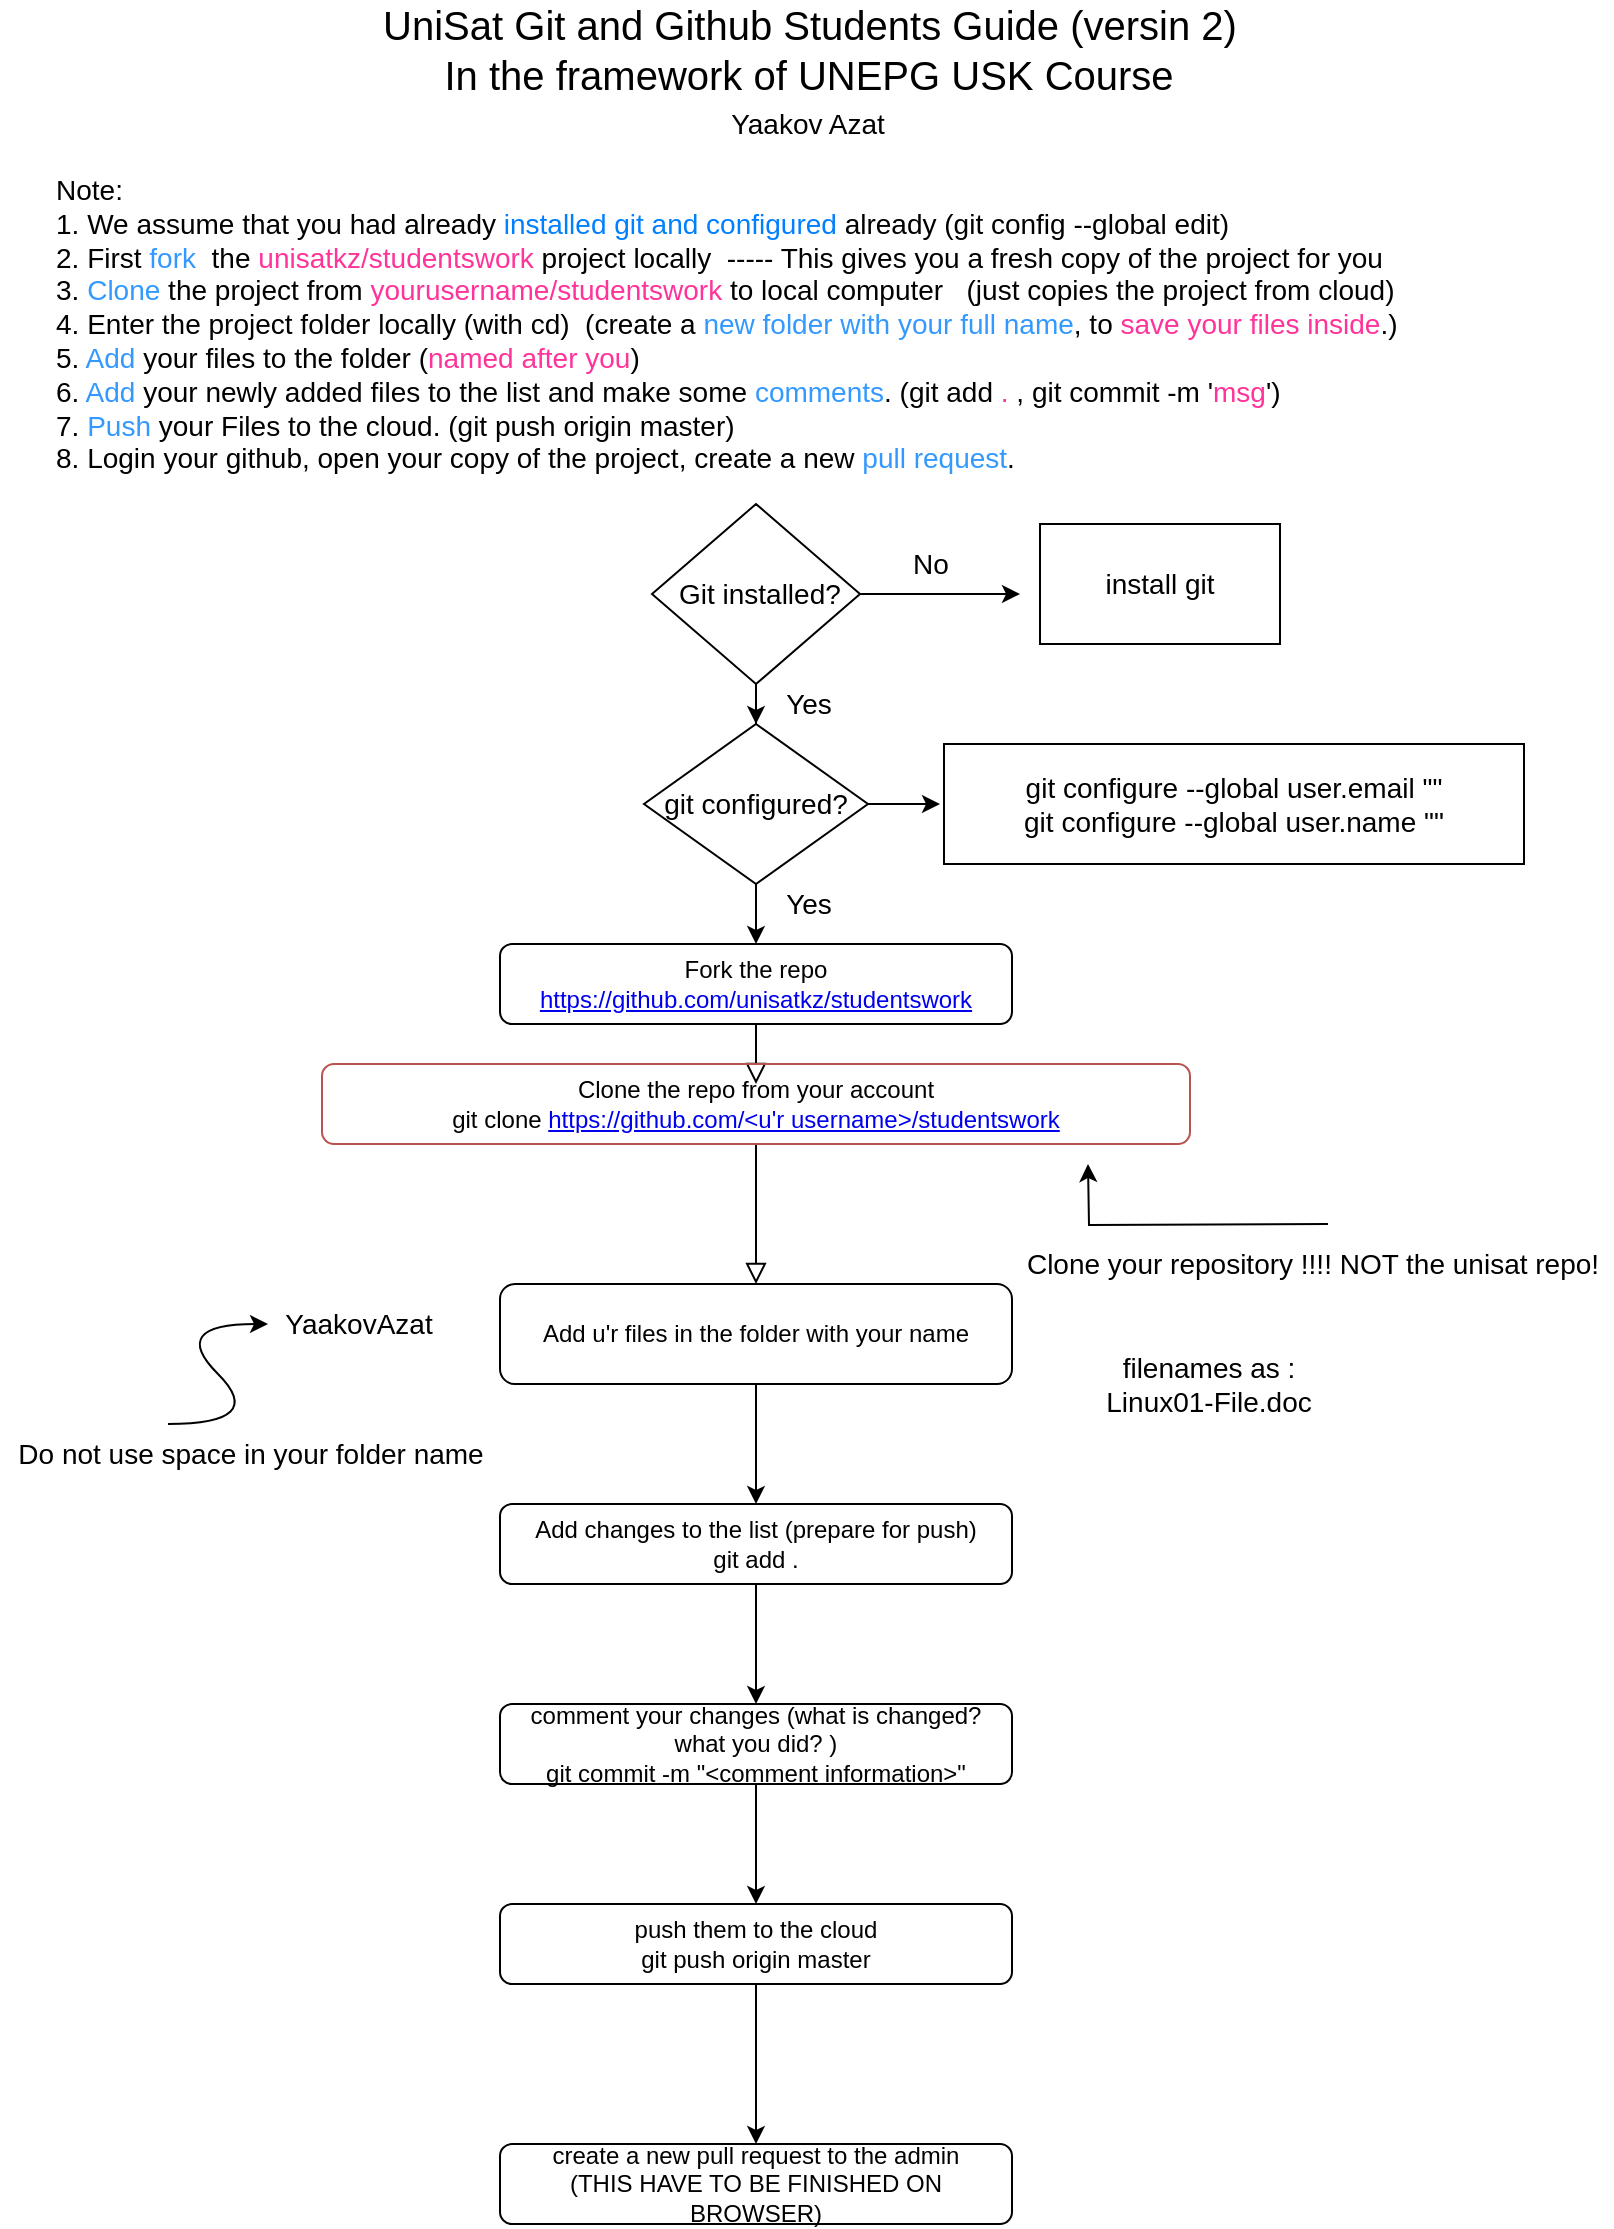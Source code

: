 <mxfile version="12.9.13" type="device"><diagram id="C5RBs43oDa-KdzZeNtuy" name="Page-1"><mxGraphModel dx="1422" dy="816" grid="1" gridSize="10" guides="1" tooltips="1" connect="1" arrows="1" fold="1" page="1" pageScale="1" pageWidth="827" pageHeight="1169" math="0" shadow="0"><root><mxCell id="WIyWlLk6GJQsqaUBKTNV-0"/><mxCell id="WIyWlLk6GJQsqaUBKTNV-1" parent="WIyWlLk6GJQsqaUBKTNV-0"/><mxCell id="WIyWlLk6GJQsqaUBKTNV-2" value="" style="rounded=0;html=1;jettySize=auto;orthogonalLoop=1;fontSize=11;endArrow=block;endFill=0;endSize=8;strokeWidth=1;shadow=0;labelBackgroundColor=none;edgeStyle=orthogonalEdgeStyle;" parent="WIyWlLk6GJQsqaUBKTNV-1" source="WIyWlLk6GJQsqaUBKTNV-3" edge="1"><mxGeometry relative="1" as="geometry"><mxPoint x="388" y="570" as="targetPoint"/></mxGeometry></mxCell><mxCell id="WIyWlLk6GJQsqaUBKTNV-3" value="Fork the repo&lt;br&gt;&lt;a href=&quot;https://github.com/unisatkz/studentswork&quot;&gt;https://github.com/unisatkz/studentswork&lt;/a&gt;" style="rounded=1;whiteSpace=wrap;html=1;fontSize=12;glass=0;strokeWidth=1;shadow=0;" parent="WIyWlLk6GJQsqaUBKTNV-1" vertex="1"><mxGeometry x="260" y="500" width="256" height="40" as="geometry"/></mxCell><mxCell id="CKQc9jrCm0VaJUHmLv2E-0" value="UniSat Git and Github Students Guide (versin 2)" style="text;html=1;strokeColor=none;fillColor=none;align=center;verticalAlign=middle;whiteSpace=wrap;rounded=0;fontSize=20;" vertex="1" parent="WIyWlLk6GJQsqaUBKTNV-1"><mxGeometry x="90" y="30" width="650" height="20" as="geometry"/></mxCell><mxCell id="CKQc9jrCm0VaJUHmLv2E-1" value="In the framework of UNEPG USK Course" style="text;html=1;align=center;verticalAlign=middle;resizable=0;points=[];autosize=1;fontSize=20;" vertex="1" parent="WIyWlLk6GJQsqaUBKTNV-1"><mxGeometry x="224" y="50" width="380" height="30" as="geometry"/></mxCell><mxCell id="CKQc9jrCm0VaJUHmLv2E-3" value="Yaakov Azat" style="text;html=1;strokeColor=none;fillColor=none;align=center;verticalAlign=middle;whiteSpace=wrap;rounded=0;fontSize=14;" vertex="1" parent="WIyWlLk6GJQsqaUBKTNV-1"><mxGeometry x="346" y="80" width="136" height="20" as="geometry"/></mxCell><mxCell id="CKQc9jrCm0VaJUHmLv2E-4" value="Note:&lt;br&gt;1. We assume that you had already &lt;font color=&quot;#007fff&quot;&gt;installed git and configured&lt;/font&gt; already (git config --global edit)&lt;br&gt;2. First &lt;font color=&quot;#3399ff&quot;&gt;fork&lt;/font&gt;&amp;nbsp; the &lt;font color=&quot;#ff3399&quot;&gt;unisatkz/studentswork&lt;/font&gt; project locally&amp;nbsp; ----- This gives you a fresh copy of the project for you&amp;nbsp;&lt;br&gt;3. &lt;font color=&quot;#3399ff&quot;&gt;Clone&lt;/font&gt; the project from &lt;font color=&quot;#ff3399&quot;&gt;yourusername/studentswork&lt;/font&gt; to local computer&amp;nbsp; &amp;nbsp;(just copies the project from cloud)&lt;br&gt;4. Enter the project folder locally (with cd)&amp;nbsp; (create a &lt;font color=&quot;#3399ff&quot;&gt;new folder with your full name&lt;/font&gt;, to&amp;nbsp;&lt;font color=&quot;#ff3399&quot;&gt;save your files inside&lt;/font&gt;.)&lt;br&gt;5. &lt;font color=&quot;#3399ff&quot;&gt;Add&lt;/font&gt; your files to the folder (&lt;font color=&quot;#ff3399&quot;&gt;named after you&lt;/font&gt;)&amp;nbsp;&lt;br&gt;6. &lt;font color=&quot;#3399ff&quot;&gt;Add&lt;/font&gt; your newly added files to the list and make some &lt;font color=&quot;#3399ff&quot;&gt;comments&lt;/font&gt;. (git add &lt;font color=&quot;#ff3399&quot;&gt;.&lt;/font&gt; , git commit -m '&lt;font color=&quot;#ff3399&quot;&gt;msg&lt;/font&gt;')&lt;br&gt;7. &lt;font color=&quot;#3399ff&quot;&gt;Push&lt;/font&gt; your Files to the cloud. (git push origin master)&lt;br&gt;8. Login your github, open your copy of the project, create a new &lt;font color=&quot;#3399ff&quot;&gt;pull request&lt;/font&gt;." style="text;html=1;align=left;verticalAlign=middle;resizable=0;points=[];autosize=1;fontSize=14;" vertex="1" parent="WIyWlLk6GJQsqaUBKTNV-1"><mxGeometry x="36" y="110" width="690" height="160" as="geometry"/></mxCell><mxCell id="CKQc9jrCm0VaJUHmLv2E-5" value="" style="rounded=0;html=1;jettySize=auto;orthogonalLoop=1;fontSize=11;endArrow=block;endFill=0;endSize=8;strokeWidth=1;shadow=0;labelBackgroundColor=none;edgeStyle=orthogonalEdgeStyle;entryX=0.5;entryY=0;entryDx=0;entryDy=0;" edge="1" source="CKQc9jrCm0VaJUHmLv2E-6" parent="WIyWlLk6GJQsqaUBKTNV-1" target="CKQc9jrCm0VaJUHmLv2E-10"><mxGeometry relative="1" as="geometry"><mxPoint x="388" y="650" as="targetPoint"/></mxGeometry></mxCell><mxCell id="CKQc9jrCm0VaJUHmLv2E-6" value="Clone the repo from your account&lt;br&gt;git clone&amp;nbsp;&lt;a href=&quot;https://github.com/unisatkz/studentswork&quot;&gt;https://github.com/&amp;lt;u'r username&amp;gt;/studentswork&lt;/a&gt;" style="rounded=1;whiteSpace=wrap;html=1;fontSize=12;glass=0;strokeWidth=1;shadow=0;fillColor=none;strokeColor=#b85450;" vertex="1" parent="WIyWlLk6GJQsqaUBKTNV-1"><mxGeometry x="171" y="560" width="434" height="40" as="geometry"/></mxCell><mxCell id="CKQc9jrCm0VaJUHmLv2E-9" style="edgeStyle=orthogonalEdgeStyle;rounded=0;orthogonalLoop=1;jettySize=auto;html=1;fontSize=14;" edge="1" parent="WIyWlLk6GJQsqaUBKTNV-1"><mxGeometry relative="1" as="geometry"><mxPoint x="554" y="610" as="targetPoint"/><mxPoint x="674" y="640" as="sourcePoint"/></mxGeometry></mxCell><mxCell id="CKQc9jrCm0VaJUHmLv2E-7" value="Clone your repository !!!! NOT the unisat repo!" style="text;html=1;align=center;verticalAlign=middle;resizable=0;points=[];autosize=1;fontSize=14;" vertex="1" parent="WIyWlLk6GJQsqaUBKTNV-1"><mxGeometry x="516" y="650" width="300" height="20" as="geometry"/></mxCell><mxCell id="CKQc9jrCm0VaJUHmLv2E-15" style="edgeStyle=orthogonalEdgeStyle;rounded=0;orthogonalLoop=1;jettySize=auto;html=1;fontSize=14;entryX=0.5;entryY=0;entryDx=0;entryDy=0;" edge="1" parent="WIyWlLk6GJQsqaUBKTNV-1" source="CKQc9jrCm0VaJUHmLv2E-10" target="CKQc9jrCm0VaJUHmLv2E-14"><mxGeometry relative="1" as="geometry"><mxPoint x="388" y="750" as="targetPoint"/></mxGeometry></mxCell><mxCell id="CKQc9jrCm0VaJUHmLv2E-10" value="Add u'r files in the folder with your name" style="rounded=1;whiteSpace=wrap;html=1;fontSize=12;glass=0;strokeWidth=1;shadow=0;" vertex="1" parent="WIyWlLk6GJQsqaUBKTNV-1"><mxGeometry x="260" y="670" width="256" height="50" as="geometry"/></mxCell><mxCell id="CKQc9jrCm0VaJUHmLv2E-11" value="YaakovAzat" style="text;html=1;align=center;verticalAlign=middle;resizable=0;points=[];autosize=1;fontSize=14;" vertex="1" parent="WIyWlLk6GJQsqaUBKTNV-1"><mxGeometry x="144" y="680" width="90" height="20" as="geometry"/></mxCell><mxCell id="CKQc9jrCm0VaJUHmLv2E-12" value="" style="curved=1;endArrow=classic;html=1;fontSize=14;" edge="1" parent="WIyWlLk6GJQsqaUBKTNV-1"><mxGeometry width="50" height="50" relative="1" as="geometry"><mxPoint x="94" y="740" as="sourcePoint"/><mxPoint x="144" y="690" as="targetPoint"/><Array as="points"><mxPoint x="144" y="740"/><mxPoint x="94" y="690"/></Array></mxGeometry></mxCell><mxCell id="CKQc9jrCm0VaJUHmLv2E-13" value="Do not use space in your folder name" style="text;html=1;align=center;verticalAlign=middle;resizable=0;points=[];autosize=1;fontSize=14;" vertex="1" parent="WIyWlLk6GJQsqaUBKTNV-1"><mxGeometry x="10" y="745" width="250" height="20" as="geometry"/></mxCell><mxCell id="CKQc9jrCm0VaJUHmLv2E-18" value="" style="edgeStyle=orthogonalEdgeStyle;rounded=0;orthogonalLoop=1;jettySize=auto;html=1;fontSize=14;" edge="1" parent="WIyWlLk6GJQsqaUBKTNV-1" source="CKQc9jrCm0VaJUHmLv2E-14" target="CKQc9jrCm0VaJUHmLv2E-17"><mxGeometry relative="1" as="geometry"/></mxCell><mxCell id="CKQc9jrCm0VaJUHmLv2E-14" value="Add changes to the list (prepare for push)&lt;br&gt;git add ." style="rounded=1;whiteSpace=wrap;html=1;fontSize=12;glass=0;strokeWidth=1;shadow=0;" vertex="1" parent="WIyWlLk6GJQsqaUBKTNV-1"><mxGeometry x="260" y="780" width="256" height="40" as="geometry"/></mxCell><mxCell id="CKQc9jrCm0VaJUHmLv2E-16" value="filenames as :&lt;br&gt;Linux01-File.doc" style="text;html=1;align=center;verticalAlign=middle;resizable=0;points=[];autosize=1;fontSize=14;" vertex="1" parent="WIyWlLk6GJQsqaUBKTNV-1"><mxGeometry x="554" y="700" width="120" height="40" as="geometry"/></mxCell><mxCell id="CKQc9jrCm0VaJUHmLv2E-20" value="" style="edgeStyle=orthogonalEdgeStyle;rounded=0;orthogonalLoop=1;jettySize=auto;html=1;fontSize=14;" edge="1" parent="WIyWlLk6GJQsqaUBKTNV-1" source="CKQc9jrCm0VaJUHmLv2E-17" target="CKQc9jrCm0VaJUHmLv2E-19"><mxGeometry relative="1" as="geometry"/></mxCell><mxCell id="CKQc9jrCm0VaJUHmLv2E-17" value="comment your changes (what is changed? what you did? )&lt;br&gt;git commit -m &quot;&amp;lt;comment information&amp;gt;&quot;" style="rounded=1;whiteSpace=wrap;html=1;fontSize=12;glass=0;strokeWidth=1;shadow=0;" vertex="1" parent="WIyWlLk6GJQsqaUBKTNV-1"><mxGeometry x="260" y="880" width="256" height="40" as="geometry"/></mxCell><mxCell id="CKQc9jrCm0VaJUHmLv2E-22" value="" style="edgeStyle=orthogonalEdgeStyle;rounded=0;orthogonalLoop=1;jettySize=auto;html=1;fontSize=14;" edge="1" parent="WIyWlLk6GJQsqaUBKTNV-1" source="CKQc9jrCm0VaJUHmLv2E-19" target="CKQc9jrCm0VaJUHmLv2E-21"><mxGeometry relative="1" as="geometry"/></mxCell><mxCell id="CKQc9jrCm0VaJUHmLv2E-19" value="push them to the cloud&lt;br&gt;git push origin master" style="rounded=1;whiteSpace=wrap;html=1;fontSize=12;glass=0;strokeWidth=1;shadow=0;" vertex="1" parent="WIyWlLk6GJQsqaUBKTNV-1"><mxGeometry x="260" y="980" width="256" height="40" as="geometry"/></mxCell><mxCell id="CKQc9jrCm0VaJUHmLv2E-21" value="create a new pull request to the admin&lt;br&gt;(THIS HAVE TO BE FINISHED ON BROWSER)" style="rounded=1;whiteSpace=wrap;html=1;fontSize=12;glass=0;strokeWidth=1;shadow=0;" vertex="1" parent="WIyWlLk6GJQsqaUBKTNV-1"><mxGeometry x="260" y="1100" width="256" height="40" as="geometry"/></mxCell><mxCell id="CKQc9jrCm0VaJUHmLv2E-27" value="" style="edgeStyle=orthogonalEdgeStyle;rounded=0;orthogonalLoop=1;jettySize=auto;html=1;fontSize=14;" edge="1" parent="WIyWlLk6GJQsqaUBKTNV-1" source="CKQc9jrCm0VaJUHmLv2E-25" target="CKQc9jrCm0VaJUHmLv2E-26"><mxGeometry relative="1" as="geometry"/></mxCell><mxCell id="CKQc9jrCm0VaJUHmLv2E-35" value="" style="edgeStyle=orthogonalEdgeStyle;rounded=0;orthogonalLoop=1;jettySize=auto;html=1;fontSize=14;" edge="1" parent="WIyWlLk6GJQsqaUBKTNV-1" source="CKQc9jrCm0VaJUHmLv2E-25"><mxGeometry relative="1" as="geometry"><mxPoint x="520" y="325" as="targetPoint"/></mxGeometry></mxCell><mxCell id="CKQc9jrCm0VaJUHmLv2E-25" value="&amp;nbsp;Git installed?" style="rhombus;whiteSpace=wrap;html=1;fillColor=none;fontSize=14;align=center;" vertex="1" parent="WIyWlLk6GJQsqaUBKTNV-1"><mxGeometry x="336" y="280" width="104" height="90" as="geometry"/></mxCell><mxCell id="CKQc9jrCm0VaJUHmLv2E-31" value="" style="edgeStyle=orthogonalEdgeStyle;rounded=0;orthogonalLoop=1;jettySize=auto;html=1;fontSize=14;" edge="1" parent="WIyWlLk6GJQsqaUBKTNV-1" source="CKQc9jrCm0VaJUHmLv2E-26"><mxGeometry relative="1" as="geometry"><mxPoint x="388" y="500" as="targetPoint"/></mxGeometry></mxCell><mxCell id="CKQc9jrCm0VaJUHmLv2E-39" value="" style="edgeStyle=orthogonalEdgeStyle;rounded=0;orthogonalLoop=1;jettySize=auto;html=1;fontSize=14;" edge="1" parent="WIyWlLk6GJQsqaUBKTNV-1" source="CKQc9jrCm0VaJUHmLv2E-26"><mxGeometry relative="1" as="geometry"><mxPoint x="480" y="430" as="targetPoint"/></mxGeometry></mxCell><mxCell id="CKQc9jrCm0VaJUHmLv2E-26" value="git configured?" style="rhombus;whiteSpace=wrap;html=1;fillColor=none;fontSize=14;align=center;" vertex="1" parent="WIyWlLk6GJQsqaUBKTNV-1"><mxGeometry x="332" y="390" width="112" height="80" as="geometry"/></mxCell><mxCell id="CKQc9jrCm0VaJUHmLv2E-32" value="Yes" style="text;html=1;align=center;verticalAlign=middle;resizable=0;points=[];autosize=1;fontSize=14;" vertex="1" parent="WIyWlLk6GJQsqaUBKTNV-1"><mxGeometry x="394" y="370" width="40" height="20" as="geometry"/></mxCell><mxCell id="CKQc9jrCm0VaJUHmLv2E-33" value="Yes" style="text;html=1;align=center;verticalAlign=middle;resizable=0;points=[];autosize=1;fontSize=14;" vertex="1" parent="WIyWlLk6GJQsqaUBKTNV-1"><mxGeometry x="394" y="470" width="40" height="20" as="geometry"/></mxCell><mxCell id="CKQc9jrCm0VaJUHmLv2E-36" value="No" style="text;html=1;align=center;verticalAlign=middle;resizable=0;points=[];autosize=1;fontSize=14;" vertex="1" parent="WIyWlLk6GJQsqaUBKTNV-1"><mxGeometry x="460" y="300" width="30" height="20" as="geometry"/></mxCell><mxCell id="CKQc9jrCm0VaJUHmLv2E-37" value="install git" style="rounded=0;whiteSpace=wrap;html=1;fillColor=none;fontSize=14;align=center;" vertex="1" parent="WIyWlLk6GJQsqaUBKTNV-1"><mxGeometry x="530" y="290" width="120" height="60" as="geometry"/></mxCell><mxCell id="CKQc9jrCm0VaJUHmLv2E-40" value="git configure --global user.email &quot;&quot;&lt;br&gt;git configure --global user.name &quot;&quot;" style="rounded=0;whiteSpace=wrap;html=1;fillColor=none;fontSize=14;align=center;" vertex="1" parent="WIyWlLk6GJQsqaUBKTNV-1"><mxGeometry x="482" y="400" width="290" height="60" as="geometry"/></mxCell></root></mxGraphModel></diagram></mxfile>